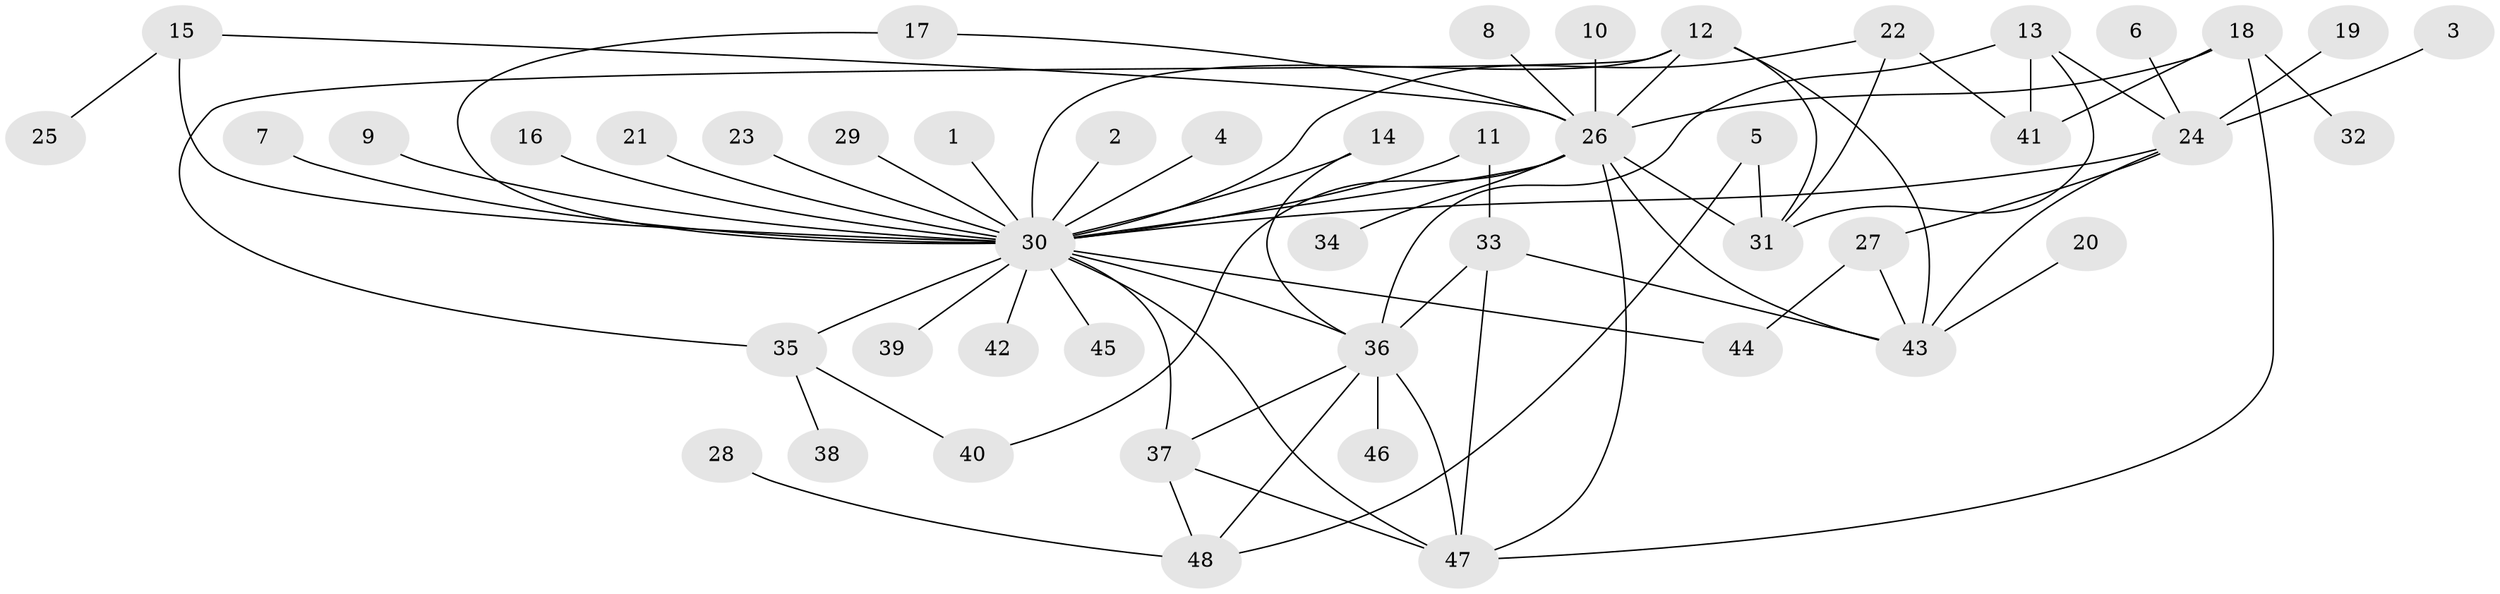 // original degree distribution, {33: 0.008333333333333333, 1: 0.4666666666666667, 9: 0.016666666666666666, 16: 0.008333333333333333, 5: 0.05, 2: 0.25833333333333336, 6: 0.016666666666666666, 7: 0.016666666666666666, 3: 0.1, 11: 0.008333333333333333, 4: 0.05}
// Generated by graph-tools (version 1.1) at 2025/36/03/04/25 23:36:39]
// undirected, 48 vertices, 73 edges
graph export_dot {
  node [color=gray90,style=filled];
  1;
  2;
  3;
  4;
  5;
  6;
  7;
  8;
  9;
  10;
  11;
  12;
  13;
  14;
  15;
  16;
  17;
  18;
  19;
  20;
  21;
  22;
  23;
  24;
  25;
  26;
  27;
  28;
  29;
  30;
  31;
  32;
  33;
  34;
  35;
  36;
  37;
  38;
  39;
  40;
  41;
  42;
  43;
  44;
  45;
  46;
  47;
  48;
  1 -- 30 [weight=1.0];
  2 -- 30 [weight=1.0];
  3 -- 24 [weight=1.0];
  4 -- 30 [weight=1.0];
  5 -- 31 [weight=1.0];
  5 -- 48 [weight=1.0];
  6 -- 24 [weight=1.0];
  7 -- 30 [weight=1.0];
  8 -- 26 [weight=1.0];
  9 -- 30 [weight=1.0];
  10 -- 26 [weight=1.0];
  11 -- 30 [weight=1.0];
  11 -- 33 [weight=1.0];
  12 -- 26 [weight=2.0];
  12 -- 30 [weight=1.0];
  12 -- 31 [weight=1.0];
  12 -- 35 [weight=1.0];
  12 -- 43 [weight=2.0];
  13 -- 24 [weight=1.0];
  13 -- 31 [weight=1.0];
  13 -- 36 [weight=1.0];
  13 -- 41 [weight=1.0];
  14 -- 30 [weight=1.0];
  14 -- 36 [weight=1.0];
  15 -- 25 [weight=1.0];
  15 -- 26 [weight=1.0];
  15 -- 30 [weight=1.0];
  16 -- 30 [weight=1.0];
  17 -- 26 [weight=1.0];
  17 -- 30 [weight=1.0];
  18 -- 26 [weight=1.0];
  18 -- 32 [weight=1.0];
  18 -- 41 [weight=1.0];
  18 -- 47 [weight=1.0];
  19 -- 24 [weight=1.0];
  20 -- 43 [weight=1.0];
  21 -- 30 [weight=1.0];
  22 -- 30 [weight=1.0];
  22 -- 31 [weight=1.0];
  22 -- 41 [weight=1.0];
  23 -- 30 [weight=1.0];
  24 -- 27 [weight=1.0];
  24 -- 30 [weight=1.0];
  24 -- 43 [weight=1.0];
  26 -- 30 [weight=1.0];
  26 -- 31 [weight=1.0];
  26 -- 34 [weight=1.0];
  26 -- 40 [weight=1.0];
  26 -- 43 [weight=1.0];
  26 -- 47 [weight=1.0];
  27 -- 43 [weight=1.0];
  27 -- 44 [weight=1.0];
  28 -- 48 [weight=1.0];
  29 -- 30 [weight=1.0];
  30 -- 35 [weight=1.0];
  30 -- 36 [weight=1.0];
  30 -- 37 [weight=1.0];
  30 -- 39 [weight=1.0];
  30 -- 42 [weight=1.0];
  30 -- 44 [weight=1.0];
  30 -- 45 [weight=1.0];
  30 -- 47 [weight=1.0];
  33 -- 36 [weight=1.0];
  33 -- 43 [weight=2.0];
  33 -- 47 [weight=1.0];
  35 -- 38 [weight=1.0];
  35 -- 40 [weight=1.0];
  36 -- 37 [weight=1.0];
  36 -- 46 [weight=1.0];
  36 -- 47 [weight=1.0];
  36 -- 48 [weight=1.0];
  37 -- 47 [weight=2.0];
  37 -- 48 [weight=1.0];
}
